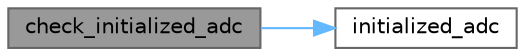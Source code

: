digraph "check_initialized_adc"
{
 // LATEX_PDF_SIZE
  bgcolor="transparent";
  edge [fontname=Helvetica,fontsize=10,labelfontname=Helvetica,labelfontsize=10];
  node [fontname=Helvetica,fontsize=10,shape=box,height=0.2,width=0.4];
  rankdir="LR";
  Node1 [id="Node000001",label="check_initialized_adc",height=0.2,width=0.4,color="gray40", fillcolor="grey60", style="filled", fontcolor="black",tooltip=" "];
  Node1 -> Node2 [id="edge1_Node000001_Node000002",color="steelblue1",style="solid",tooltip=" "];
  Node2 [id="Node000002",label="initialized_adc",height=0.2,width=0.4,color="grey40", fillcolor="white", style="filled",URL="$group__ADC.html#ga36aebf58ac4baaa01a3a2a6f3bc209e3",tooltip="Check if ADC has been initialized."];
}
